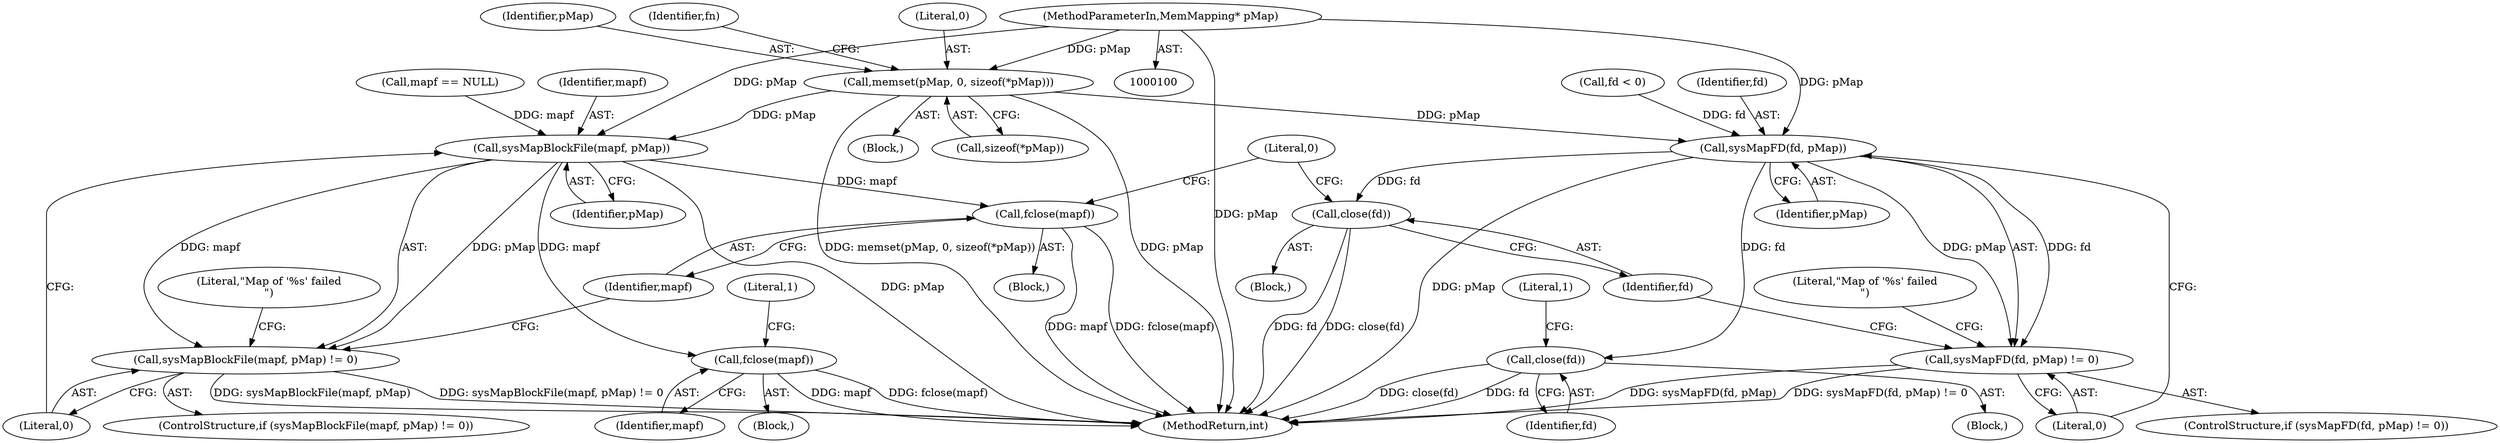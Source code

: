 digraph "0_Android_28a566f7731b4cb76d2a9ba16d997ac5aeb07dad_1@API" {
"1000104" [label="(Call,memset(pMap, 0, sizeof(*pMap)))"];
"1000102" [label="(MethodParameterIn,MemMapping* pMap)"];
"1000144" [label="(Call,sysMapBlockFile(mapf, pMap))"];
"1000143" [label="(Call,sysMapBlockFile(mapf, pMap) != 0)"];
"1000152" [label="(Call,fclose(mapf))"];
"1000157" [label="(Call,fclose(mapf))"];
"1000183" [label="(Call,sysMapFD(fd, pMap))"];
"1000182" [label="(Call,sysMapFD(fd, pMap) != 0)"];
"1000191" [label="(Call,close(fd))"];
"1000196" [label="(Call,close(fd))"];
"1000105" [label="(Identifier,pMap)"];
"1000189" [label="(Literal,\"Map of '%s' failed\n\")"];
"1000112" [label="(Identifier,fn)"];
"1000104" [label="(Call,memset(pMap, 0, sizeof(*pMap)))"];
"1000157" [label="(Call,fclose(mapf))"];
"1000143" [label="(Call,sysMapBlockFile(mapf, pMap) != 0)"];
"1000195" [label="(Literal,1)"];
"1000200" [label="(MethodReturn,int)"];
"1000186" [label="(Literal,0)"];
"1000191" [label="(Call,close(fd))"];
"1000150" [label="(Literal,\"Map of '%s' failed\n\")"];
"1000169" [label="(Call,fd < 0)"];
"1000197" [label="(Identifier,fd)"];
"1000152" [label="(Call,fclose(mapf))"];
"1000160" [label="(Block,)"];
"1000128" [label="(Call,mapf == NULL)"];
"1000182" [label="(Call,sysMapFD(fd, pMap) != 0)"];
"1000156" [label="(Literal,1)"];
"1000187" [label="(Block,)"];
"1000196" [label="(Call,close(fd))"];
"1000142" [label="(ControlStructure,if (sysMapBlockFile(mapf, pMap) != 0))"];
"1000153" [label="(Identifier,mapf)"];
"1000144" [label="(Call,sysMapBlockFile(mapf, pMap))"];
"1000192" [label="(Identifier,fd)"];
"1000184" [label="(Identifier,fd)"];
"1000148" [label="(Block,)"];
"1000183" [label="(Call,sysMapFD(fd, pMap))"];
"1000181" [label="(ControlStructure,if (sysMapFD(fd, pMap) != 0))"];
"1000158" [label="(Identifier,mapf)"];
"1000185" [label="(Identifier,pMap)"];
"1000102" [label="(MethodParameterIn,MemMapping* pMap)"];
"1000146" [label="(Identifier,pMap)"];
"1000103" [label="(Block,)"];
"1000199" [label="(Literal,0)"];
"1000107" [label="(Call,sizeof(*pMap))"];
"1000118" [label="(Block,)"];
"1000147" [label="(Literal,0)"];
"1000106" [label="(Literal,0)"];
"1000145" [label="(Identifier,mapf)"];
"1000104" -> "1000103"  [label="AST: "];
"1000104" -> "1000107"  [label="CFG: "];
"1000105" -> "1000104"  [label="AST: "];
"1000106" -> "1000104"  [label="AST: "];
"1000107" -> "1000104"  [label="AST: "];
"1000112" -> "1000104"  [label="CFG: "];
"1000104" -> "1000200"  [label="DDG: pMap"];
"1000104" -> "1000200"  [label="DDG: memset(pMap, 0, sizeof(*pMap))"];
"1000102" -> "1000104"  [label="DDG: pMap"];
"1000104" -> "1000144"  [label="DDG: pMap"];
"1000104" -> "1000183"  [label="DDG: pMap"];
"1000102" -> "1000100"  [label="AST: "];
"1000102" -> "1000200"  [label="DDG: pMap"];
"1000102" -> "1000144"  [label="DDG: pMap"];
"1000102" -> "1000183"  [label="DDG: pMap"];
"1000144" -> "1000143"  [label="AST: "];
"1000144" -> "1000146"  [label="CFG: "];
"1000145" -> "1000144"  [label="AST: "];
"1000146" -> "1000144"  [label="AST: "];
"1000147" -> "1000144"  [label="CFG: "];
"1000144" -> "1000200"  [label="DDG: pMap"];
"1000144" -> "1000143"  [label="DDG: mapf"];
"1000144" -> "1000143"  [label="DDG: pMap"];
"1000128" -> "1000144"  [label="DDG: mapf"];
"1000144" -> "1000152"  [label="DDG: mapf"];
"1000144" -> "1000157"  [label="DDG: mapf"];
"1000143" -> "1000142"  [label="AST: "];
"1000143" -> "1000147"  [label="CFG: "];
"1000147" -> "1000143"  [label="AST: "];
"1000150" -> "1000143"  [label="CFG: "];
"1000158" -> "1000143"  [label="CFG: "];
"1000143" -> "1000200"  [label="DDG: sysMapBlockFile(mapf, pMap)"];
"1000143" -> "1000200"  [label="DDG: sysMapBlockFile(mapf, pMap) != 0"];
"1000152" -> "1000148"  [label="AST: "];
"1000152" -> "1000153"  [label="CFG: "];
"1000153" -> "1000152"  [label="AST: "];
"1000156" -> "1000152"  [label="CFG: "];
"1000152" -> "1000200"  [label="DDG: mapf"];
"1000152" -> "1000200"  [label="DDG: fclose(mapf)"];
"1000157" -> "1000118"  [label="AST: "];
"1000157" -> "1000158"  [label="CFG: "];
"1000158" -> "1000157"  [label="AST: "];
"1000199" -> "1000157"  [label="CFG: "];
"1000157" -> "1000200"  [label="DDG: fclose(mapf)"];
"1000157" -> "1000200"  [label="DDG: mapf"];
"1000183" -> "1000182"  [label="AST: "];
"1000183" -> "1000185"  [label="CFG: "];
"1000184" -> "1000183"  [label="AST: "];
"1000185" -> "1000183"  [label="AST: "];
"1000186" -> "1000183"  [label="CFG: "];
"1000183" -> "1000200"  [label="DDG: pMap"];
"1000183" -> "1000182"  [label="DDG: fd"];
"1000183" -> "1000182"  [label="DDG: pMap"];
"1000169" -> "1000183"  [label="DDG: fd"];
"1000183" -> "1000191"  [label="DDG: fd"];
"1000183" -> "1000196"  [label="DDG: fd"];
"1000182" -> "1000181"  [label="AST: "];
"1000182" -> "1000186"  [label="CFG: "];
"1000186" -> "1000182"  [label="AST: "];
"1000189" -> "1000182"  [label="CFG: "];
"1000197" -> "1000182"  [label="CFG: "];
"1000182" -> "1000200"  [label="DDG: sysMapFD(fd, pMap) != 0"];
"1000182" -> "1000200"  [label="DDG: sysMapFD(fd, pMap)"];
"1000191" -> "1000187"  [label="AST: "];
"1000191" -> "1000192"  [label="CFG: "];
"1000192" -> "1000191"  [label="AST: "];
"1000195" -> "1000191"  [label="CFG: "];
"1000191" -> "1000200"  [label="DDG: close(fd)"];
"1000191" -> "1000200"  [label="DDG: fd"];
"1000196" -> "1000160"  [label="AST: "];
"1000196" -> "1000197"  [label="CFG: "];
"1000197" -> "1000196"  [label="AST: "];
"1000199" -> "1000196"  [label="CFG: "];
"1000196" -> "1000200"  [label="DDG: fd"];
"1000196" -> "1000200"  [label="DDG: close(fd)"];
}
